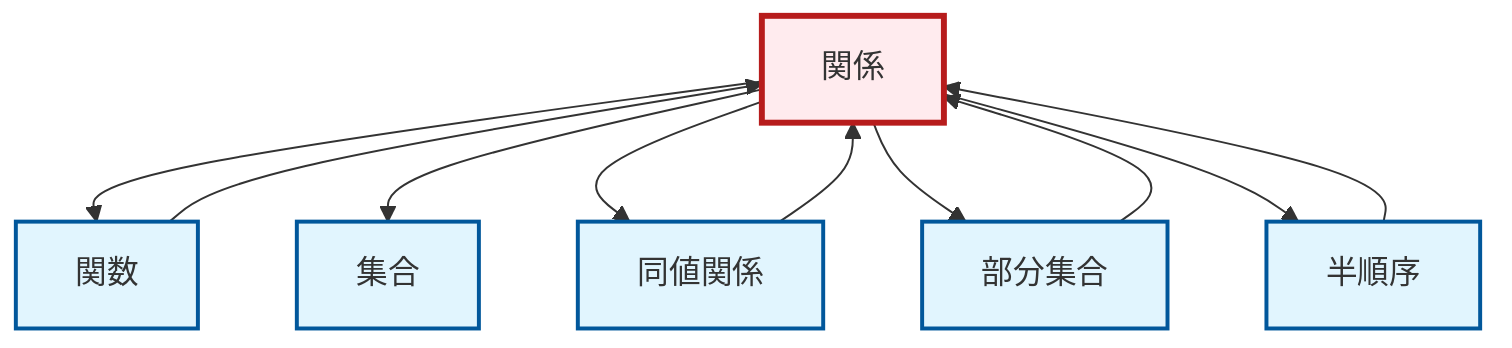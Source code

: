 graph TD
    classDef definition fill:#e1f5fe,stroke:#01579b,stroke-width:2px
    classDef theorem fill:#f3e5f5,stroke:#4a148c,stroke-width:2px
    classDef axiom fill:#fff3e0,stroke:#e65100,stroke-width:2px
    classDef example fill:#e8f5e9,stroke:#1b5e20,stroke-width:2px
    classDef current fill:#ffebee,stroke:#b71c1c,stroke-width:3px
    def-set["集合"]:::definition
    def-relation["関係"]:::definition
    def-function["関数"]:::definition
    def-subset["部分集合"]:::definition
    def-partial-order["半順序"]:::definition
    def-equivalence-relation["同値関係"]:::definition
    def-relation --> def-function
    def-equivalence-relation --> def-relation
    def-relation --> def-set
    def-relation --> def-equivalence-relation
    def-subset --> def-relation
    def-relation --> def-subset
    def-partial-order --> def-relation
    def-function --> def-relation
    def-relation --> def-partial-order
    class def-relation current